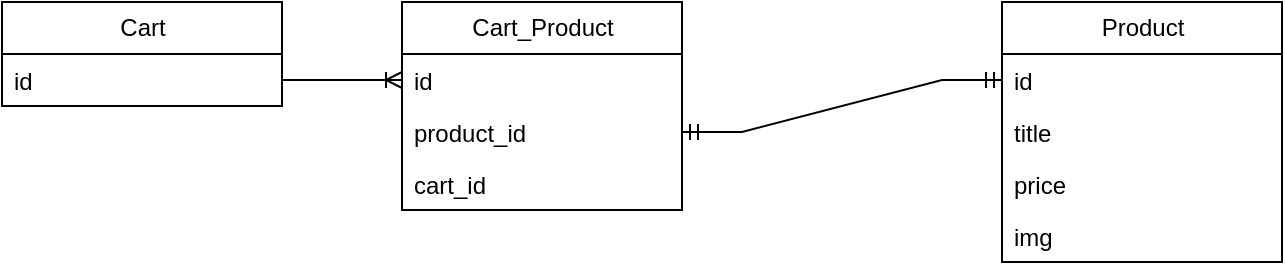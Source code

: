 <mxfile version="21.2.9" type="github">
  <diagram name="Page-1" id="6hC9zHLFaGml9jKADn4w">
    <mxGraphModel dx="1434" dy="764" grid="1" gridSize="10" guides="1" tooltips="1" connect="1" arrows="1" fold="1" page="1" pageScale="1" pageWidth="850" pageHeight="1100" math="0" shadow="0">
      <root>
        <mxCell id="0" />
        <mxCell id="1" parent="0" />
        <mxCell id="7Pvb2QkRzq3vj3jDQ343-1" value="Product" style="swimlane;fontStyle=0;childLayout=stackLayout;horizontal=1;startSize=26;fillColor=none;horizontalStack=0;resizeParent=1;resizeParentMax=0;resizeLast=0;collapsible=1;marginBottom=0;html=1;" vertex="1" parent="1">
          <mxGeometry x="580" y="80" width="140" height="130" as="geometry" />
        </mxCell>
        <mxCell id="7Pvb2QkRzq3vj3jDQ343-2" value="id" style="text;strokeColor=none;fillColor=none;align=left;verticalAlign=top;spacingLeft=4;spacingRight=4;overflow=hidden;rotatable=0;points=[[0,0.5],[1,0.5]];portConstraint=eastwest;whiteSpace=wrap;html=1;" vertex="1" parent="7Pvb2QkRzq3vj3jDQ343-1">
          <mxGeometry y="26" width="140" height="26" as="geometry" />
        </mxCell>
        <mxCell id="7Pvb2QkRzq3vj3jDQ343-3" value="title" style="text;strokeColor=none;fillColor=none;align=left;verticalAlign=top;spacingLeft=4;spacingRight=4;overflow=hidden;rotatable=0;points=[[0,0.5],[1,0.5]];portConstraint=eastwest;whiteSpace=wrap;html=1;" vertex="1" parent="7Pvb2QkRzq3vj3jDQ343-1">
          <mxGeometry y="52" width="140" height="26" as="geometry" />
        </mxCell>
        <mxCell id="7Pvb2QkRzq3vj3jDQ343-4" value="price" style="text;strokeColor=none;fillColor=none;align=left;verticalAlign=top;spacingLeft=4;spacingRight=4;overflow=hidden;rotatable=0;points=[[0,0.5],[1,0.5]];portConstraint=eastwest;whiteSpace=wrap;html=1;" vertex="1" parent="7Pvb2QkRzq3vj3jDQ343-1">
          <mxGeometry y="78" width="140" height="26" as="geometry" />
        </mxCell>
        <mxCell id="7Pvb2QkRzq3vj3jDQ343-17" value="img" style="text;strokeColor=none;fillColor=none;align=left;verticalAlign=top;spacingLeft=4;spacingRight=4;overflow=hidden;rotatable=0;points=[[0,0.5],[1,0.5]];portConstraint=eastwest;whiteSpace=wrap;html=1;" vertex="1" parent="7Pvb2QkRzq3vj3jDQ343-1">
          <mxGeometry y="104" width="140" height="26" as="geometry" />
        </mxCell>
        <mxCell id="7Pvb2QkRzq3vj3jDQ343-13" value="Cart" style="swimlane;fontStyle=0;childLayout=stackLayout;horizontal=1;startSize=26;fillColor=none;horizontalStack=0;resizeParent=1;resizeParentMax=0;resizeLast=0;collapsible=1;marginBottom=0;html=1;" vertex="1" parent="1">
          <mxGeometry x="80" y="80" width="140" height="52" as="geometry" />
        </mxCell>
        <mxCell id="7Pvb2QkRzq3vj3jDQ343-14" value="id" style="text;strokeColor=none;fillColor=none;align=left;verticalAlign=top;spacingLeft=4;spacingRight=4;overflow=hidden;rotatable=0;points=[[0,0.5],[1,0.5]];portConstraint=eastwest;whiteSpace=wrap;html=1;" vertex="1" parent="7Pvb2QkRzq3vj3jDQ343-13">
          <mxGeometry y="26" width="140" height="26" as="geometry" />
        </mxCell>
        <mxCell id="7Pvb2QkRzq3vj3jDQ343-18" value="Cart_Product" style="swimlane;fontStyle=0;childLayout=stackLayout;horizontal=1;startSize=26;fillColor=none;horizontalStack=0;resizeParent=1;resizeParentMax=0;resizeLast=0;collapsible=1;marginBottom=0;html=1;" vertex="1" parent="1">
          <mxGeometry x="280" y="80" width="140" height="104" as="geometry" />
        </mxCell>
        <mxCell id="7Pvb2QkRzq3vj3jDQ343-19" value="id" style="text;strokeColor=none;fillColor=none;align=left;verticalAlign=top;spacingLeft=4;spacingRight=4;overflow=hidden;rotatable=0;points=[[0,0.5],[1,0.5]];portConstraint=eastwest;whiteSpace=wrap;html=1;" vertex="1" parent="7Pvb2QkRzq3vj3jDQ343-18">
          <mxGeometry y="26" width="140" height="26" as="geometry" />
        </mxCell>
        <mxCell id="7Pvb2QkRzq3vj3jDQ343-20" value="product_id" style="text;strokeColor=none;fillColor=none;align=left;verticalAlign=top;spacingLeft=4;spacingRight=4;overflow=hidden;rotatable=0;points=[[0,0.5],[1,0.5]];portConstraint=eastwest;whiteSpace=wrap;html=1;" vertex="1" parent="7Pvb2QkRzq3vj3jDQ343-18">
          <mxGeometry y="52" width="140" height="26" as="geometry" />
        </mxCell>
        <mxCell id="7Pvb2QkRzq3vj3jDQ343-21" value="cart_id" style="text;strokeColor=none;fillColor=none;align=left;verticalAlign=top;spacingLeft=4;spacingRight=4;overflow=hidden;rotatable=0;points=[[0,0.5],[1,0.5]];portConstraint=eastwest;whiteSpace=wrap;html=1;" vertex="1" parent="7Pvb2QkRzq3vj3jDQ343-18">
          <mxGeometry y="78" width="140" height="26" as="geometry" />
        </mxCell>
        <mxCell id="7Pvb2QkRzq3vj3jDQ343-23" value="" style="edgeStyle=entityRelationEdgeStyle;fontSize=12;html=1;endArrow=ERoneToMany;rounded=0;exitX=1;exitY=0.5;exitDx=0;exitDy=0;entryX=0;entryY=0.5;entryDx=0;entryDy=0;" edge="1" parent="1" source="7Pvb2QkRzq3vj3jDQ343-14" target="7Pvb2QkRzq3vj3jDQ343-19">
          <mxGeometry width="100" height="100" relative="1" as="geometry">
            <mxPoint x="370" y="440" as="sourcePoint" />
            <mxPoint x="470" y="340" as="targetPoint" />
          </mxGeometry>
        </mxCell>
        <mxCell id="7Pvb2QkRzq3vj3jDQ343-25" value="" style="edgeStyle=entityRelationEdgeStyle;fontSize=12;html=1;endArrow=ERmandOne;startArrow=ERmandOne;rounded=0;exitX=1;exitY=0.5;exitDx=0;exitDy=0;entryX=0;entryY=0.5;entryDx=0;entryDy=0;" edge="1" parent="1" source="7Pvb2QkRzq3vj3jDQ343-20" target="7Pvb2QkRzq3vj3jDQ343-2">
          <mxGeometry width="100" height="100" relative="1" as="geometry">
            <mxPoint x="370" y="440" as="sourcePoint" />
            <mxPoint x="470" y="340" as="targetPoint" />
          </mxGeometry>
        </mxCell>
      </root>
    </mxGraphModel>
  </diagram>
</mxfile>
